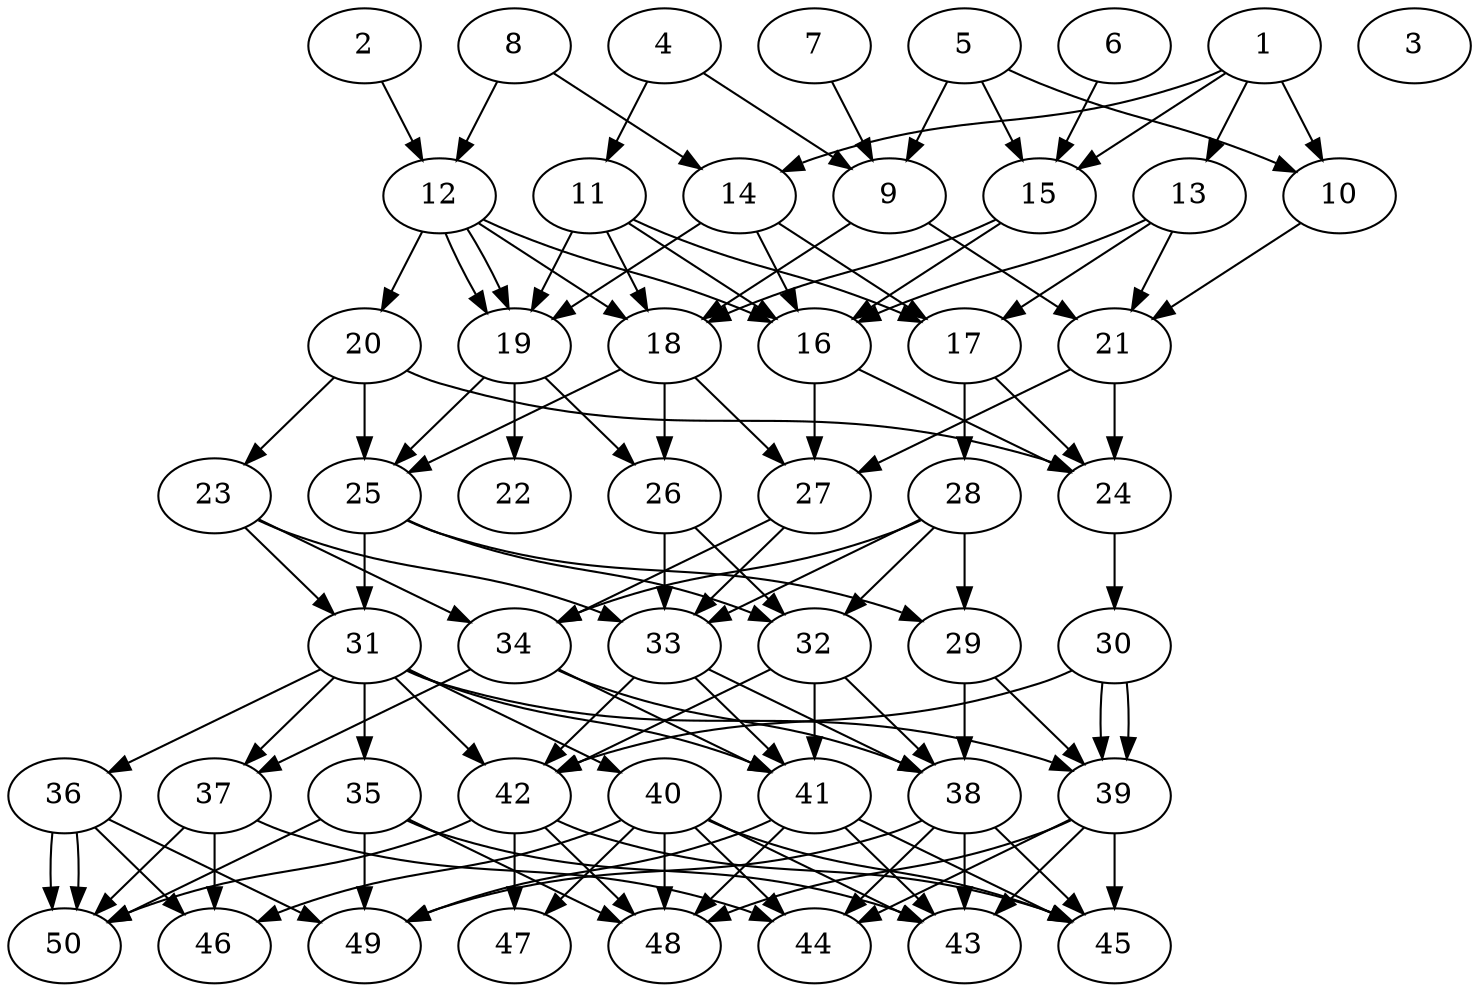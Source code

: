 // DAG automatically generated by daggen at Thu Oct  3 14:07:57 2019
// ./daggen --dot -n 50 --ccr 0.3 --fat 0.5 --regular 0.7 --density 0.6 --mindata 5242880 --maxdata 52428800 
digraph G {
  1 [size="84241067", alpha="0.14", expect_size="25272320"] 
  1 -> 10 [size ="25272320"]
  1 -> 13 [size ="25272320"]
  1 -> 14 [size ="25272320"]
  1 -> 15 [size ="25272320"]
  2 [size="122019840", alpha="0.10", expect_size="36605952"] 
  2 -> 12 [size ="36605952"]
  3 [size="37331627", alpha="0.06", expect_size="11199488"] 
  4 [size="103867733", alpha="0.19", expect_size="31160320"] 
  4 -> 9 [size ="31160320"]
  4 -> 11 [size ="31160320"]
  5 [size="156364800", alpha="0.05", expect_size="46909440"] 
  5 -> 9 [size ="46909440"]
  5 -> 10 [size ="46909440"]
  5 -> 15 [size ="46909440"]
  6 [size="173810347", alpha="0.05", expect_size="52143104"] 
  6 -> 15 [size ="52143104"]
  7 [size="112363520", alpha="0.13", expect_size="33709056"] 
  7 -> 9 [size ="33709056"]
  8 [size="165324800", alpha="0.03", expect_size="49597440"] 
  8 -> 12 [size ="49597440"]
  8 -> 14 [size ="49597440"]
  9 [size="145476267", alpha="0.12", expect_size="43642880"] 
  9 -> 18 [size ="43642880"]
  9 -> 21 [size ="43642880"]
  10 [size="90374827", alpha="0.07", expect_size="27112448"] 
  10 -> 21 [size ="27112448"]
  11 [size="57811627", alpha="0.06", expect_size="17343488"] 
  11 -> 16 [size ="17343488"]
  11 -> 17 [size ="17343488"]
  11 -> 18 [size ="17343488"]
  11 -> 19 [size ="17343488"]
  12 [size="169844053", alpha="0.06", expect_size="50953216"] 
  12 -> 16 [size ="50953216"]
  12 -> 18 [size ="50953216"]
  12 -> 19 [size ="50953216"]
  12 -> 19 [size ="50953216"]
  12 -> 20 [size ="50953216"]
  13 [size="91043840", alpha="0.19", expect_size="27313152"] 
  13 -> 16 [size ="27313152"]
  13 -> 17 [size ="27313152"]
  13 -> 21 [size ="27313152"]
  14 [size="137970347", alpha="0.11", expect_size="41391104"] 
  14 -> 16 [size ="41391104"]
  14 -> 17 [size ="41391104"]
  14 -> 19 [size ="41391104"]
  15 [size="127307093", alpha="0.12", expect_size="38192128"] 
  15 -> 16 [size ="38192128"]
  15 -> 18 [size ="38192128"]
  16 [size="166526293", alpha="0.11", expect_size="49957888"] 
  16 -> 24 [size ="49957888"]
  16 -> 27 [size ="49957888"]
  17 [size="48599040", alpha="0.20", expect_size="14579712"] 
  17 -> 24 [size ="14579712"]
  17 -> 28 [size ="14579712"]
  18 [size="153743360", alpha="0.07", expect_size="46123008"] 
  18 -> 25 [size ="46123008"]
  18 -> 26 [size ="46123008"]
  18 -> 27 [size ="46123008"]
  19 [size="18933760", alpha="0.05", expect_size="5680128"] 
  19 -> 22 [size ="5680128"]
  19 -> 25 [size ="5680128"]
  19 -> 26 [size ="5680128"]
  20 [size="116319573", alpha="0.09", expect_size="34895872"] 
  20 -> 23 [size ="34895872"]
  20 -> 24 [size ="34895872"]
  20 -> 25 [size ="34895872"]
  21 [size="17780053", alpha="0.02", expect_size="5334016"] 
  21 -> 24 [size ="5334016"]
  21 -> 27 [size ="5334016"]
  22 [size="61958827", alpha="0.07", expect_size="18587648"] 
  23 [size="108404053", alpha="0.16", expect_size="32521216"] 
  23 -> 31 [size ="32521216"]
  23 -> 33 [size ="32521216"]
  23 -> 34 [size ="32521216"]
  24 [size="102823253", alpha="0.15", expect_size="30846976"] 
  24 -> 30 [size ="30846976"]
  25 [size="30791680", alpha="0.12", expect_size="9237504"] 
  25 -> 29 [size ="9237504"]
  25 -> 31 [size ="9237504"]
  25 -> 32 [size ="9237504"]
  26 [size="125528747", alpha="0.08", expect_size="37658624"] 
  26 -> 32 [size ="37658624"]
  26 -> 33 [size ="37658624"]
  27 [size="56934400", alpha="0.17", expect_size="17080320"] 
  27 -> 33 [size ="17080320"]
  27 -> 34 [size ="17080320"]
  28 [size="56586240", alpha="0.05", expect_size="16975872"] 
  28 -> 29 [size ="16975872"]
  28 -> 32 [size ="16975872"]
  28 -> 33 [size ="16975872"]
  28 -> 34 [size ="16975872"]
  29 [size="112626347", alpha="0.09", expect_size="33787904"] 
  29 -> 38 [size ="33787904"]
  29 -> 39 [size ="33787904"]
  30 [size="154146133", alpha="0.02", expect_size="46243840"] 
  30 -> 39 [size ="46243840"]
  30 -> 39 [size ="46243840"]
  30 -> 42 [size ="46243840"]
  31 [size="69294080", alpha="0.00", expect_size="20788224"] 
  31 -> 35 [size ="20788224"]
  31 -> 36 [size ="20788224"]
  31 -> 37 [size ="20788224"]
  31 -> 39 [size ="20788224"]
  31 -> 40 [size ="20788224"]
  31 -> 41 [size ="20788224"]
  31 -> 42 [size ="20788224"]
  32 [size="82121387", alpha="0.18", expect_size="24636416"] 
  32 -> 38 [size ="24636416"]
  32 -> 41 [size ="24636416"]
  32 -> 42 [size ="24636416"]
  33 [size="139892053", alpha="0.05", expect_size="41967616"] 
  33 -> 38 [size ="41967616"]
  33 -> 41 [size ="41967616"]
  33 -> 42 [size ="41967616"]
  34 [size="105171627", alpha="0.07", expect_size="31551488"] 
  34 -> 37 [size ="31551488"]
  34 -> 38 [size ="31551488"]
  34 -> 41 [size ="31551488"]
  35 [size="64358400", alpha="0.04", expect_size="19307520"] 
  35 -> 43 [size ="19307520"]
  35 -> 48 [size ="19307520"]
  35 -> 49 [size ="19307520"]
  35 -> 50 [size ="19307520"]
  36 [size="156340907", alpha="0.19", expect_size="46902272"] 
  36 -> 46 [size ="46902272"]
  36 -> 49 [size ="46902272"]
  36 -> 50 [size ="46902272"]
  36 -> 50 [size ="46902272"]
  37 [size="65597440", alpha="0.18", expect_size="19679232"] 
  37 -> 44 [size ="19679232"]
  37 -> 46 [size ="19679232"]
  37 -> 50 [size ="19679232"]
  38 [size="44298240", alpha="0.15", expect_size="13289472"] 
  38 -> 43 [size ="13289472"]
  38 -> 44 [size ="13289472"]
  38 -> 45 [size ="13289472"]
  38 -> 49 [size ="13289472"]
  39 [size="83008853", alpha="0.12", expect_size="24902656"] 
  39 -> 43 [size ="24902656"]
  39 -> 44 [size ="24902656"]
  39 -> 45 [size ="24902656"]
  39 -> 48 [size ="24902656"]
  40 [size="152446293", alpha="0.01", expect_size="45733888"] 
  40 -> 43 [size ="45733888"]
  40 -> 44 [size ="45733888"]
  40 -> 45 [size ="45733888"]
  40 -> 46 [size ="45733888"]
  40 -> 47 [size ="45733888"]
  40 -> 48 [size ="45733888"]
  41 [size="168226133", alpha="0.10", expect_size="50467840"] 
  41 -> 43 [size ="50467840"]
  41 -> 45 [size ="50467840"]
  41 -> 48 [size ="50467840"]
  41 -> 49 [size ="50467840"]
  42 [size="170680320", alpha="0.05", expect_size="51204096"] 
  42 -> 45 [size ="51204096"]
  42 -> 47 [size ="51204096"]
  42 -> 48 [size ="51204096"]
  42 -> 50 [size ="51204096"]
  43 [size="154893653", alpha="0.12", expect_size="46468096"] 
  44 [size="37150720", alpha="0.09", expect_size="11145216"] 
  45 [size="95232000", alpha="0.08", expect_size="28569600"] 
  46 [size="124395520", alpha="0.01", expect_size="37318656"] 
  47 [size="116408320", alpha="0.19", expect_size="34922496"] 
  48 [size="102400000", alpha="0.02", expect_size="30720000"] 
  49 [size="61347840", alpha="0.17", expect_size="18404352"] 
  50 [size="151999147", alpha="0.09", expect_size="45599744"] 
}
